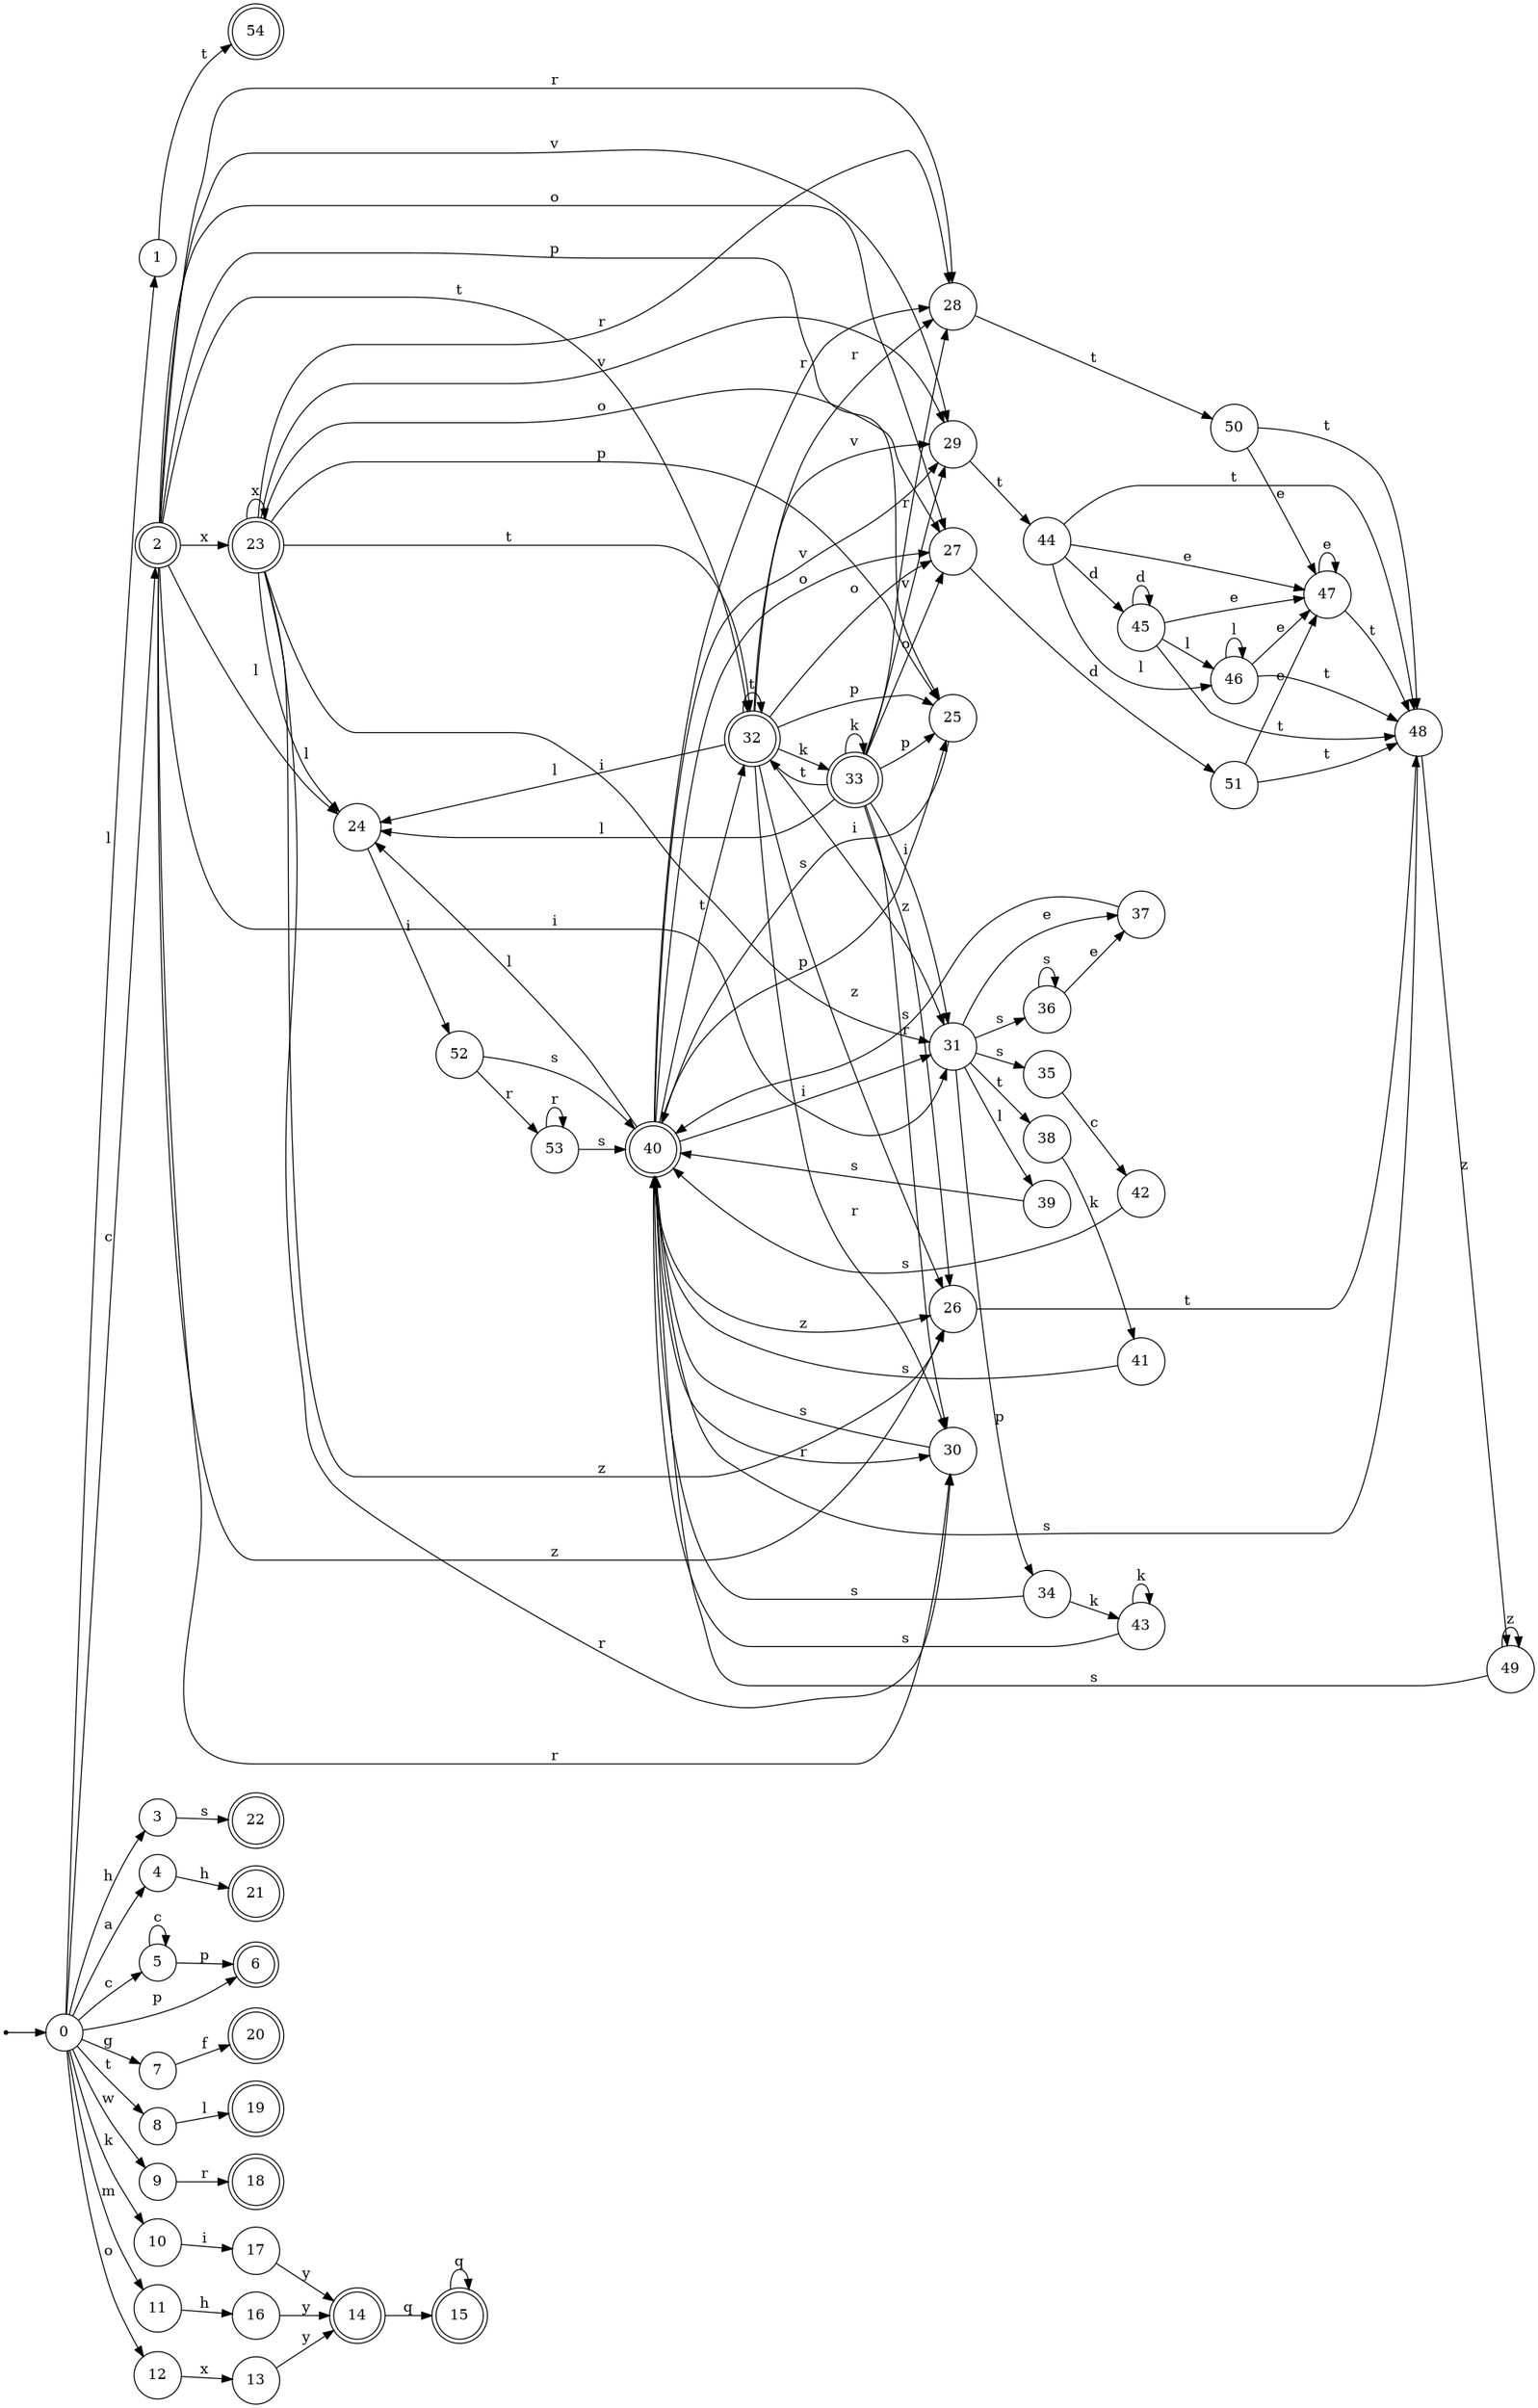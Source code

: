 digraph finite_state_machine {
rankdir=LR;
size="20,20";
node [shape = point]; "dummy0"
node [shape = circle]; "0";
"dummy0" -> "0";
node [shape = circle]; "1";
node [shape = doublecircle]; "2";node [shape = circle]; "3";
node [shape = circle]; "4";
node [shape = circle]; "5";
node [shape = doublecircle]; "6";node [shape = circle]; "7";
node [shape = circle]; "8";
node [shape = circle]; "9";
node [shape = circle]; "10";
node [shape = circle]; "11";
node [shape = circle]; "12";
node [shape = circle]; "13";
node [shape = doublecircle]; "14";node [shape = doublecircle]; "15";node [shape = circle]; "16";
node [shape = circle]; "17";
node [shape = doublecircle]; "18";node [shape = doublecircle]; "19";node [shape = doublecircle]; "20";node [shape = doublecircle]; "21";node [shape = doublecircle]; "22";node [shape = doublecircle]; "23";node [shape = circle]; "24";
node [shape = circle]; "25";
node [shape = circle]; "26";
node [shape = circle]; "27";
node [shape = circle]; "28";
node [shape = circle]; "29";
node [shape = circle]; "30";
node [shape = circle]; "31";
node [shape = doublecircle]; "32";node [shape = doublecircle]; "33";node [shape = circle]; "34";
node [shape = circle]; "35";
node [shape = circle]; "36";
node [shape = circle]; "37";
node [shape = circle]; "38";
node [shape = circle]; "39";
node [shape = doublecircle]; "40";node [shape = circle]; "41";
node [shape = circle]; "42";
node [shape = circle]; "43";
node [shape = circle]; "44";
node [shape = circle]; "45";
node [shape = circle]; "46";
node [shape = circle]; "47";
node [shape = circle]; "48";
node [shape = circle]; "49";
node [shape = circle]; "50";
node [shape = circle]; "51";
node [shape = circle]; "52";
node [shape = circle]; "53";
node [shape = doublecircle]; "54";"0" -> "1" [label = "l"];
 "0" -> "2" [label = "c"];
 "0" -> "5" [label = "c"];
 "0" -> "3" [label = "h"];
 "0" -> "4" [label = "a"];
 "0" -> "6" [label = "p"];
 "0" -> "7" [label = "g"];
 "0" -> "8" [label = "t"];
 "0" -> "9" [label = "w"];
 "0" -> "10" [label = "k"];
 "0" -> "11" [label = "m"];
 "0" -> "12" [label = "o"];
 "12" -> "13" [label = "x"];
 "13" -> "14" [label = "y"];
 "14" -> "15" [label = "q"];
 "15" -> "15" [label = "q"];
 "11" -> "16" [label = "h"];
 "16" -> "14" [label = "y"];
 "10" -> "17" [label = "i"];
 "17" -> "14" [label = "y"];
 "9" -> "18" [label = "r"];
 "8" -> "19" [label = "l"];
 "7" -> "20" [label = "f"];
 "5" -> "5" [label = "c"];
 "5" -> "6" [label = "p"];
 "4" -> "21" [label = "h"];
 "3" -> "22" [label = "s"];
 "2" -> "23" [label = "x"];
 "2" -> "24" [label = "l"];
 "2" -> "25" [label = "p"];
 "2" -> "26" [label = "z"];
 "2" -> "27" [label = "o"];
 "2" -> "28" [label = "r"];
 "2" -> "30" [label = "r"];
 "2" -> "29" [label = "v"];
 "2" -> "31" [label = "i"];
 "2" -> "32" [label = "t"];
 "32" -> "32" [label = "t"];
 "32" -> "33" [label = "k"];
 "32" -> "24" [label = "l"];
 "32" -> "25" [label = "p"];
 "32" -> "26" [label = "z"];
 "32" -> "27" [label = "o"];
 "32" -> "28" [label = "r"];
 "32" -> "30" [label = "r"];
 "32" -> "29" [label = "v"];
 "32" -> "31" [label = "i"];
 "33" -> "33" [label = "k"];
 "33" -> "32" [label = "t"];
 "33" -> "24" [label = "l"];
 "33" -> "25" [label = "p"];
 "33" -> "26" [label = "z"];
 "33" -> "27" [label = "o"];
 "33" -> "28" [label = "r"];
 "33" -> "30" [label = "r"];
 "33" -> "29" [label = "v"];
 "33" -> "31" [label = "i"];
 "31" -> "34" [label = "p"];
 "31" -> "35" [label = "s"];
 "31" -> "36" [label = "s"];
 "31" -> "37" [label = "e"];
 "31" -> "38" [label = "t"];
 "31" -> "39" [label = "l"];
 "39" -> "40" [label = "s"];
 "40" -> "24" [label = "l"];
 "40" -> "25" [label = "p"];
 "40" -> "26" [label = "z"];
 "40" -> "27" [label = "o"];
 "40" -> "28" [label = "r"];
 "40" -> "30" [label = "r"];
 "40" -> "29" [label = "v"];
 "40" -> "31" [label = "i"];
 "40" -> "32" [label = "t"];
 "38" -> "41" [label = "k"];
 "41" -> "40" [label = "s"];
 "37" -> "40" [label = "s"];
 "36" -> "36" [label = "s"];
 "36" -> "37" [label = "e"];
 "35" -> "42" [label = "c"];
 "42" -> "40" [label = "s"];
 "34" -> "43" [label = "k"];
 "34" -> "40" [label = "s"];
 "43" -> "43" [label = "k"];
 "43" -> "40" [label = "s"];
 "30" -> "40" [label = "s"];
 "29" -> "44" [label = "t"];
 "44" -> "45" [label = "d"];
 "44" -> "46" [label = "l"];
 "44" -> "47" [label = "e"];
 "44" -> "48" [label = "t"];
 "48" -> "49" [label = "z"];
 "48" -> "40" [label = "s"];
 "49" -> "49" [label = "z"];
 "49" -> "40" [label = "s"];
 "47" -> "47" [label = "e"];
 "47" -> "48" [label = "t"];
 "46" -> "46" [label = "l"];
 "46" -> "47" [label = "e"];
 "46" -> "48" [label = "t"];
 "45" -> "45" [label = "d"];
 "45" -> "46" [label = "l"];
 "45" -> "47" [label = "e"];
 "45" -> "48" [label = "t"];
 "28" -> "50" [label = "t"];
 "50" -> "47" [label = "e"];
 "50" -> "48" [label = "t"];
 "27" -> "51" [label = "d"];
 "51" -> "47" [label = "e"];
 "51" -> "48" [label = "t"];
 "26" -> "48" [label = "t"];
 "25" -> "40" [label = "s"];
 "24" -> "52" [label = "i"];
 "52" -> "53" [label = "r"];
 "52" -> "40" [label = "s"];
 "53" -> "53" [label = "r"];
 "53" -> "40" [label = "s"];
 "23" -> "23" [label = "x"];
 "23" -> "24" [label = "l"];
 "23" -> "25" [label = "p"];
 "23" -> "26" [label = "z"];
 "23" -> "27" [label = "o"];
 "23" -> "28" [label = "r"];
 "23" -> "30" [label = "r"];
 "23" -> "29" [label = "v"];
 "23" -> "31" [label = "i"];
 "23" -> "32" [label = "t"];
 "1" -> "54" [label = "t"];
 }
